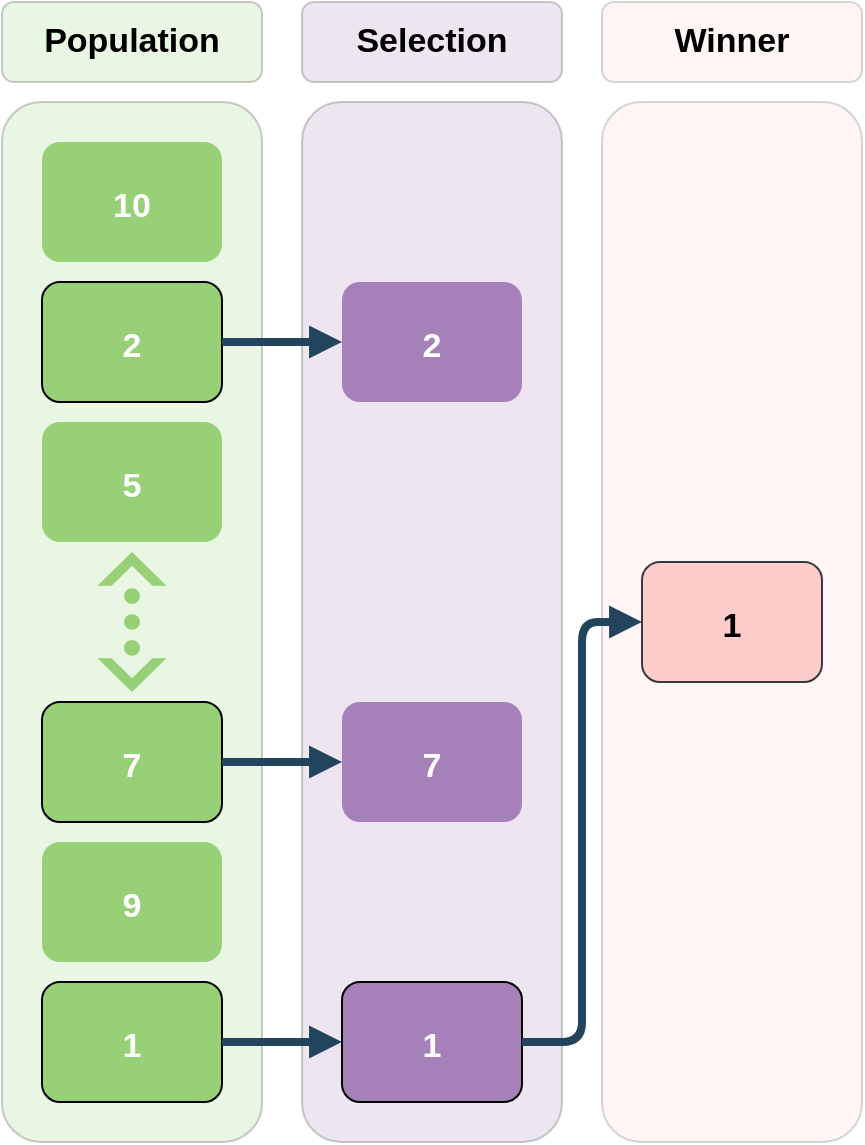 <mxfile version="18.0.3" type="device"><diagram name="Page-1" id="97916047-d0de-89f5-080d-49f4d83e522f"><mxGraphModel dx="1422" dy="734" grid="1" gridSize="10" guides="1" tooltips="1" connect="1" arrows="1" fold="1" page="1" pageScale="1.5" pageWidth="1169" pageHeight="827" background="none" math="0" shadow="0"><root><mxCell id="0"/><mxCell id="1" parent="0"/><mxCell id="47aa6eMctMJMHq_jaiWn-88" value="" style="group" vertex="1" connectable="0" parent="1"><mxGeometry width="430" height="570" as="geometry"/></mxCell><mxCell id="47aa6eMctMJMHq_jaiWn-64" value="&lt;div style=&quot;text-align: justify;&quot;&gt;&lt;/div&gt;" style="rounded=1;whiteSpace=wrap;html=1;labelBackgroundColor=none;fontSize=17;fillColor=#97D077;opacity=20;" vertex="1" parent="47aa6eMctMJMHq_jaiWn-88"><mxGeometry y="50" width="130" height="520" as="geometry"/></mxCell><mxCell id="47aa6eMctMJMHq_jaiWn-65" value="" style="rounded=1;whiteSpace=wrap;html=1;labelBackgroundColor=none;fontSize=17;fillColor=#A680B8;opacity=20;" vertex="1" parent="47aa6eMctMJMHq_jaiWn-88"><mxGeometry x="150" y="50" width="130" height="520" as="geometry"/></mxCell><mxCell id="47aa6eMctMJMHq_jaiWn-70" value="10" style="rounded=1;fillColor=#97D077;strokeColor=none;shadow=0;gradientColor=none;fontStyle=1;fontColor=#FFFFFF;fontSize=17;" vertex="1" parent="47aa6eMctMJMHq_jaiWn-88"><mxGeometry x="20" y="70" width="90" height="60" as="geometry"/></mxCell><mxCell id="47aa6eMctMJMHq_jaiWn-71" value="2" style="rounded=1;fillColor=#A680B8;strokeColor=none;shadow=0;gradientColor=none;fontStyle=1;fontColor=#FFFFFF;fontSize=17;" vertex="1" parent="47aa6eMctMJMHq_jaiWn-88"><mxGeometry x="170" y="140" width="90" height="60" as="geometry"/></mxCell><mxCell id="47aa6eMctMJMHq_jaiWn-72" value="2" style="rounded=1;fillColor=#97D077;strokeColor=default;shadow=0;gradientColor=none;fontStyle=1;fontColor=#FFFFFF;fontSize=17;" vertex="1" parent="47aa6eMctMJMHq_jaiWn-88"><mxGeometry x="20" y="140" width="90" height="60" as="geometry"/></mxCell><mxCell id="47aa6eMctMJMHq_jaiWn-67" value="" style="edgeStyle=elbowEdgeStyle;elbow=vertical;strokeWidth=4;endArrow=block;endFill=1;fontStyle=1;strokeColor=#23445D;exitX=1;exitY=0.5;exitDx=0;exitDy=0;entryX=0;entryY=0.5;entryDx=0;entryDy=0;" edge="1" parent="47aa6eMctMJMHq_jaiWn-88" source="47aa6eMctMJMHq_jaiWn-72" target="47aa6eMctMJMHq_jaiWn-71"><mxGeometry x="367" y="160" width="100" height="100" as="geometry"><mxPoint x="367" y="260" as="sourcePoint"/><mxPoint x="1077" y="364.5" as="targetPoint"/></mxGeometry></mxCell><mxCell id="47aa6eMctMJMHq_jaiWn-73" value="5" style="rounded=1;fillColor=#97D077;strokeColor=none;shadow=0;gradientColor=none;fontStyle=1;fontColor=#FFFFFF;fontSize=17;" vertex="1" parent="47aa6eMctMJMHq_jaiWn-88"><mxGeometry x="20" y="210" width="90" height="60" as="geometry"/></mxCell><mxCell id="47aa6eMctMJMHq_jaiWn-74" value="1" style="rounded=1;fillColor=#97D077;strokeColor=default;shadow=0;gradientColor=none;fontStyle=1;fontColor=#FFFFFF;fontSize=17;" vertex="1" parent="47aa6eMctMJMHq_jaiWn-88"><mxGeometry x="20" y="490" width="90" height="60" as="geometry"/></mxCell><mxCell id="47aa6eMctMJMHq_jaiWn-75" value="7" style="rounded=1;fillColor=#97D077;strokeColor=default;shadow=0;gradientColor=none;fontStyle=1;fontColor=#FFFFFF;fontSize=17;" vertex="1" parent="47aa6eMctMJMHq_jaiWn-88"><mxGeometry x="20" y="350" width="90" height="60" as="geometry"/></mxCell><mxCell id="47aa6eMctMJMHq_jaiWn-76" value="9" style="rounded=1;fillColor=#97D077;strokeColor=none;shadow=0;gradientColor=none;fontStyle=1;fontColor=#FFFFFF;fontSize=17;" vertex="1" parent="47aa6eMctMJMHq_jaiWn-88"><mxGeometry x="20" y="420" width="90" height="60" as="geometry"/></mxCell><mxCell id="47aa6eMctMJMHq_jaiWn-77" value="1" style="rounded=1;fillColor=#A680B8;strokeColor=default;shadow=0;gradientColor=none;fontStyle=1;fontColor=#FFFFFF;fontSize=17;" vertex="1" parent="47aa6eMctMJMHq_jaiWn-88"><mxGeometry x="170" y="490" width="90" height="60" as="geometry"/></mxCell><mxCell id="47aa6eMctMJMHq_jaiWn-78" value="" style="edgeStyle=elbowEdgeStyle;elbow=vertical;strokeWidth=4;endArrow=block;endFill=1;fontStyle=1;strokeColor=#23445D;exitX=1;exitY=0.5;exitDx=0;exitDy=0;entryX=0;entryY=0.5;entryDx=0;entryDy=0;" edge="1" parent="47aa6eMctMJMHq_jaiWn-88" source="47aa6eMctMJMHq_jaiWn-74" target="47aa6eMctMJMHq_jaiWn-77"><mxGeometry x="377" y="170" width="100" height="100" as="geometry"><mxPoint x="120" y="180" as="sourcePoint"/><mxPoint x="180" y="180" as="targetPoint"/></mxGeometry></mxCell><mxCell id="47aa6eMctMJMHq_jaiWn-79" value="" style="shape=mxgraph.signs.tech.ethernet;html=1;pointerEvents=1;fillColor=#97D077;strokeColor=none;verticalLabelPosition=bottom;verticalAlign=top;align=center;sketch=0;labelBackgroundColor=none;direction=south;" vertex="1" parent="47aa6eMctMJMHq_jaiWn-88"><mxGeometry x="47.75" y="275" width="34.5" height="70" as="geometry"/></mxCell><mxCell id="47aa6eMctMJMHq_jaiWn-80" value="7" style="rounded=1;fillColor=#A680B8;strokeColor=none;shadow=0;gradientColor=none;fontStyle=1;fontColor=#FFFFFF;fontSize=17;" vertex="1" parent="47aa6eMctMJMHq_jaiWn-88"><mxGeometry x="170" y="350" width="90" height="60" as="geometry"/></mxCell><mxCell id="47aa6eMctMJMHq_jaiWn-81" value="" style="edgeStyle=elbowEdgeStyle;elbow=vertical;strokeWidth=4;endArrow=block;endFill=1;fontStyle=1;strokeColor=#23445D;exitX=1;exitY=0.5;exitDx=0;exitDy=0;entryX=0;entryY=0.5;entryDx=0;entryDy=0;" edge="1" parent="47aa6eMctMJMHq_jaiWn-88" source="47aa6eMctMJMHq_jaiWn-75" target="47aa6eMctMJMHq_jaiWn-80"><mxGeometry x="377" y="170" width="100" height="100" as="geometry"><mxPoint x="120" y="180" as="sourcePoint"/><mxPoint x="180" y="180" as="targetPoint"/></mxGeometry></mxCell><mxCell id="47aa6eMctMJMHq_jaiWn-82" value="" style="rounded=1;whiteSpace=wrap;html=1;labelBackgroundColor=none;fontSize=17;fillColor=#ffcccc;opacity=20;strokeColor=#36393d;" vertex="1" parent="47aa6eMctMJMHq_jaiWn-88"><mxGeometry x="300" y="50" width="130" height="520" as="geometry"/></mxCell><mxCell id="47aa6eMctMJMHq_jaiWn-83" value="1" style="rounded=1;fillColor=#ffcccc;strokeColor=#36393d;shadow=0;fontStyle=1;fontSize=17;" vertex="1" parent="47aa6eMctMJMHq_jaiWn-88"><mxGeometry x="320" y="280" width="90" height="60" as="geometry"/></mxCell><mxCell id="47aa6eMctMJMHq_jaiWn-84" value="" style="edgeStyle=elbowEdgeStyle;strokeWidth=4;endArrow=block;endFill=1;fontStyle=1;strokeColor=#23445D;exitX=1;exitY=0.5;exitDx=0;exitDy=0;entryX=0;entryY=0.5;entryDx=0;entryDy=0;" edge="1" parent="47aa6eMctMJMHq_jaiWn-88" source="47aa6eMctMJMHq_jaiWn-77" target="47aa6eMctMJMHq_jaiWn-83"><mxGeometry x="387" y="180" width="100" height="100" as="geometry"><mxPoint x="120" y="530" as="sourcePoint"/><mxPoint x="180" y="530" as="targetPoint"/></mxGeometry></mxCell><mxCell id="47aa6eMctMJMHq_jaiWn-85" value="Population&lt;div style=&quot;text-align: justify;&quot;&gt;&lt;/div&gt;" style="rounded=1;whiteSpace=wrap;html=1;labelBackgroundColor=none;fontSize=17;fillColor=#97D077;opacity=20;fontStyle=1" vertex="1" parent="47aa6eMctMJMHq_jaiWn-88"><mxGeometry width="130" height="40" as="geometry"/></mxCell><mxCell id="47aa6eMctMJMHq_jaiWn-86" value="Selection" style="rounded=1;whiteSpace=wrap;html=1;labelBackgroundColor=none;fontSize=17;fillColor=#A680B8;opacity=20;fontStyle=1" vertex="1" parent="47aa6eMctMJMHq_jaiWn-88"><mxGeometry x="150" width="130" height="40" as="geometry"/></mxCell><mxCell id="47aa6eMctMJMHq_jaiWn-87" value="Winner" style="rounded=1;whiteSpace=wrap;html=1;labelBackgroundColor=none;fontSize=17;fillColor=#ffcccc;opacity=20;strokeColor=#36393d;fontStyle=1" vertex="1" parent="47aa6eMctMJMHq_jaiWn-88"><mxGeometry x="300" width="130" height="40" as="geometry"/></mxCell></root></mxGraphModel></diagram></mxfile>
